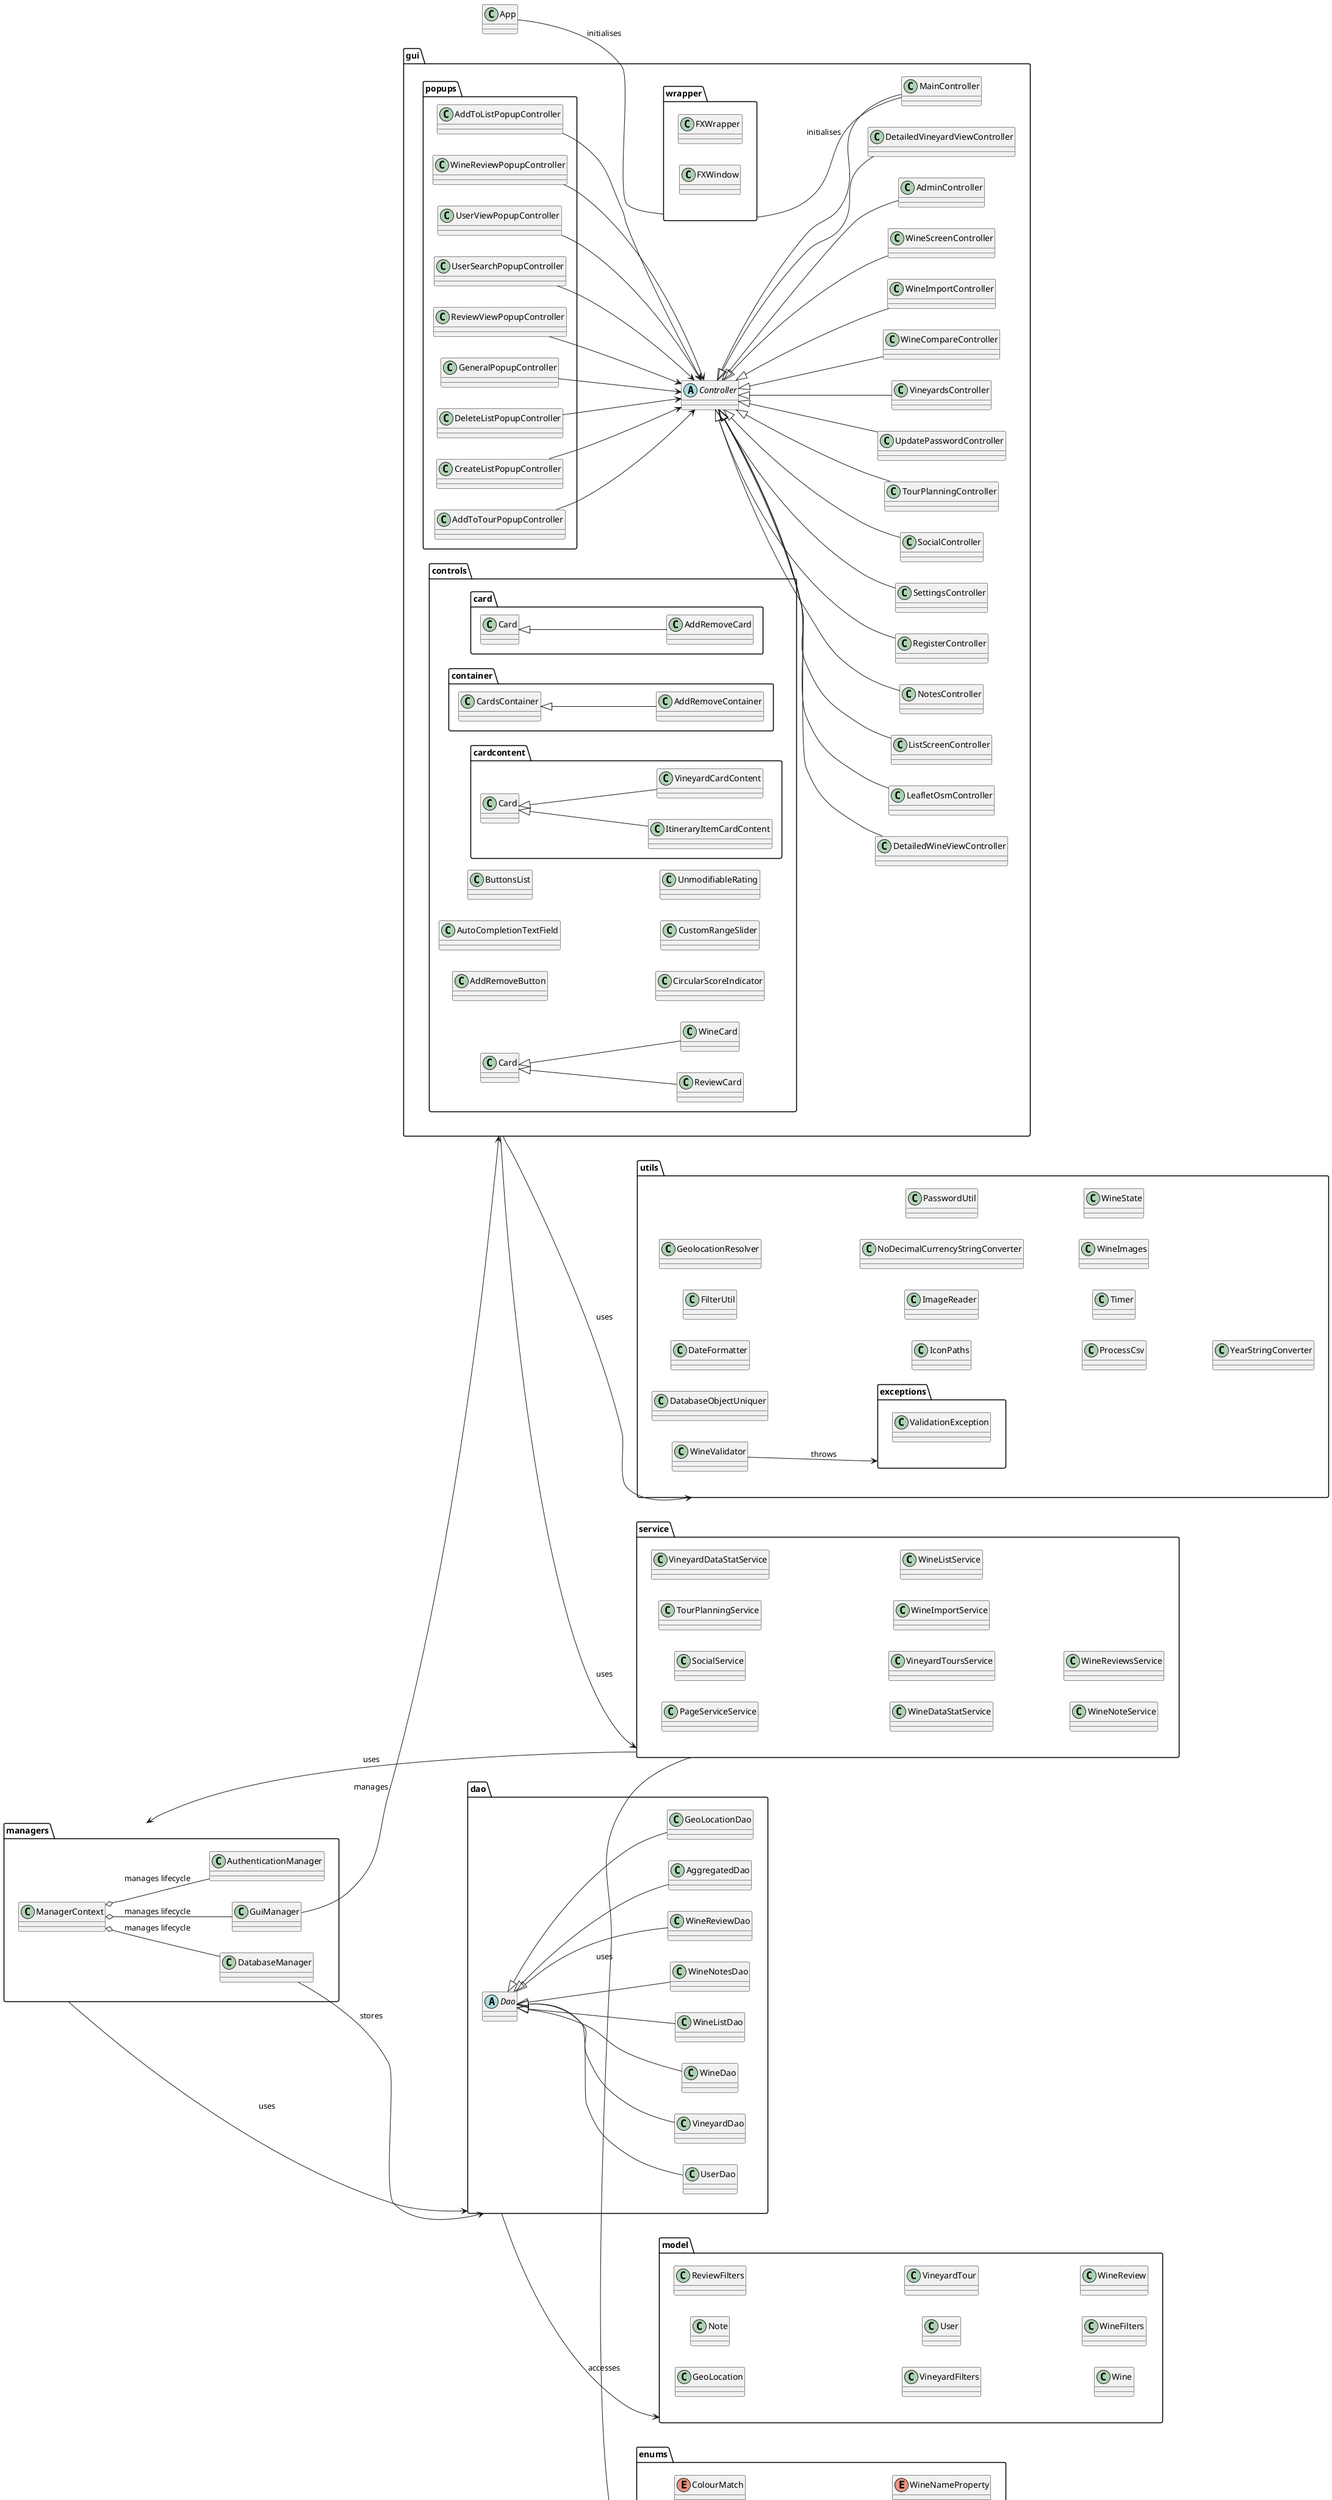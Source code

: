 @startuml
left to right direction


package gui {


    abstract class Controller
    class AdminController extends Controller
    class DetailedVineyardViewController extends Controller
    class DetailedWineViewController extends Controller
    class LeafletOsmController extends Controller
    class ListScreenController extends Controller
    class MainController extends Controller
    class NotesController extends Controller
    class RegisterController extends Controller
    class SettingsController extends Controller
    class SocialController extends Controller
    class TourPlanningController extends Controller
    class UpdatePasswordController extends Controller
    class VineyardsController extends Controller
    class WineCompareController extends Controller
    class WineImportController extends Controller
    class WineScreenController extends Controller

    package wrapper {
        class FXWrapper
        class FXWindow
    }

    package popups {
        class AddToListPopupController
        class AddToTourPopupController
        class CreateListPopupController
        class DeleteListPopupController
        class GeneralPopupController
        class ReviewViewPopupController
        class UserSearchPopupController
        class UserViewPopupController
        class WineReviewPopupController

        AddToListPopupController --> Controller
        AddToTourPopupController --> Controller
        CreateListPopupController --> Controller
        DeleteListPopupController --> Controller
        GeneralPopupController --> Controller
        ReviewViewPopupController --> Controller
        UserSearchPopupController --> Controller
        UserViewPopupController --> Controller
        WineReviewPopupController --> Controller

    }
    package controls {
        package card {
          class AddRemoveCard extends Card
          class Card
        }
        package container {
          class AddRemoveContainer extends CardsContainer
          class CardsContainer
        }
        package cardcontent {
            class ItineraryItemCardContent extends Card
            class VineyardCardContent extends Card
        }
        class AddRemoveButton
        class AutoCompletionTextField
        class ButtonsList
        class CircularScoreIndicator
        class CustomRangeSlider
        class UnmodifiableRating
        class ReviewCard extends Card
        class WineCard extends Card


    }

}

package managers {
    class ManagerContext
    class AuthenticationManager
    class DatabaseManager
    class GuiManager

    ManagerContext o-- AuthenticationManager : "manages lifecycle"
    ManagerContext o-- DatabaseManager : "manages lifecycle"
    ManagerContext o-- GuiManager : "manages lifecycle"
}

package model {
    class GeoLocation
    class Note
    class ReviewFilters
    class VineyardFilters
    class User
    class VineyardTour
    class Wine
    class WineFilters
    class WineReview
}

package service {
    class PageServiceService
    class SocialService
    class TourPlanningService
    class VineyardDataStatService
    class WineDataStatService
    class VineyardToursService
    class WineImportService
    class WineListService
    class WineNoteService
    class WineReviewsService
}

package dao {
    abstract class Dao
    class AggregatedDao extends Dao
    class GeoLocationDao extends Dao
    class UserDao extends Dao
    class VineyardDao extends Dao
    class WineDao extends Dao
    class WineListDao extends Dao
    class WineNotesDao extends Dao
    class WineReviewDao extends Dao

}

package enums {
    enum AuthenticationResponse
    enum ColourMatch
    enum PopupType
    enum WineNameProperty
}

package utils {
    package exceptions {
        class ValidationException
    }

    class DatabaseObjectUniquer
    class DateFormatter
    class FilterUtil
    class GeolocationResolver
    class IconPaths
    class ImageReader
    class NoDecimalCurrencyStringConverter
    class PasswordUtil
    class ProcessCsv
    class Timer
    class WineImages
    class WineState
    class WineValidator
    class YearStringConverter

    WineValidator --> exceptions : "throws"
}

class App

managers --> dao : "uses"

gui --> service : "uses"

gui --> utils : "uses"

service --> managers : "uses"

dao --> model : "accesses"
DatabaseManager --> dao : "stores"

enums <-- service : "uses"

wrapper -- MainController : "initialises"

App -- wrapper : "initialises"

GuiManager --> gui : "manages"

@enduml